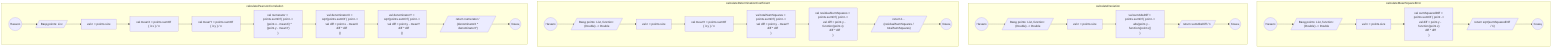 flowchart TD
    %% Схема для calculateMeanSquareError
    subgraph MSE["calculateMeanSquareError"]
        MSE_A(("Начало")) --> MSE_B[/"Ввод points: List<Point>, function: (Double) -> Double"/]
        MSE_B --> MSE_C["val n = points.size"]
        MSE_C --> MSE_D["val sumSquaredDiff = points.sumOf { point ->\n    val diff = point.y - function(point.x)\n    diff * diff\n}"]
        MSE_D --> MSE_E[/"return sqrt(sumSquaredDiff / n)"/]
        MSE_E --> MSE_F(("Конец"))
    end

    %% Схема для calculateDeviation
    subgraph DEV["calculateDeviation"]
        DEV_A(("Начало")) --> DEV_B[/"Ввод points: List<Point>, function: (Double) -> Double"/]
        DEV_B --> DEV_C["val n = points.size"]
        DEV_C --> DEV_D["val sumAbsDiff = points.sumOf { point ->\n    abs(point.y - function(point.x))\n}"]
        DEV_D --> DEV_E[/"return sumAbsDiff / n"/]
        DEV_E --> DEV_F(("Конец"))
    end

    %% Схема для calculateDeterminationCoefficient
    subgraph DET["calculateDeterminationCoefficient"]
        DET_A(("Начало")) --> DET_B[/"Ввод points: List<Point>, function: (Double) -> Double"/]
        DET_B --> DET_C["val n = points.size"]
        DET_C --> DET_D["val meanY = points.sumOf { it.y } / n"]
        DET_D --> DET_E["val totalSumSquares = points.sumOf { point ->\n    val diff = point.y - meanY\n    diff * diff\n}"]
        DET_E --> DET_F["val residualSumSquares = points.sumOf { point ->\n    val diff = point.y - function(point.x)\n    diff * diff\n}"]
        DET_F --> DET_G[/"return 1 - (residualSumSquares / totalSumSquares)"/]
        DET_G --> DET_H(("Конец"))
    end

    %% Схема для calculatePearsonCorrelation
    subgraph PEAR["calculatePearsonCorrelation"]
        PEAR_A(("Начало")) --> PEAR_B[/"Ввод points: List<Point>"/]
        PEAR_B --> PEAR_C["val n = points.size"]
        PEAR_C --> PEAR_D["val meanX = points.sumOf { it.x } / n"]
        PEAR_D --> PEAR_E["val meanY = points.sumOf { it.y } / n"]
        PEAR_E --> PEAR_F["val numerator = points.sumOf { point ->\n    (point.x - meanX) * (point.y - meanY)\n}"]
        PEAR_F --> PEAR_G["val denominatorX = sqrt(points.sumOf { point ->\n    val diff = point.x - meanX\n    diff * diff\n})"]
        PEAR_G --> PEAR_H["val denominatorY = sqrt(points.sumOf { point ->\n    val diff = point.y - meanY\n    diff * diff\n})"]
        PEAR_H --> PEAR_I[/"return numerator / (denominatorX * denominatorY)"/]
        PEAR_I --> PEAR_J(("Конец"))
    end